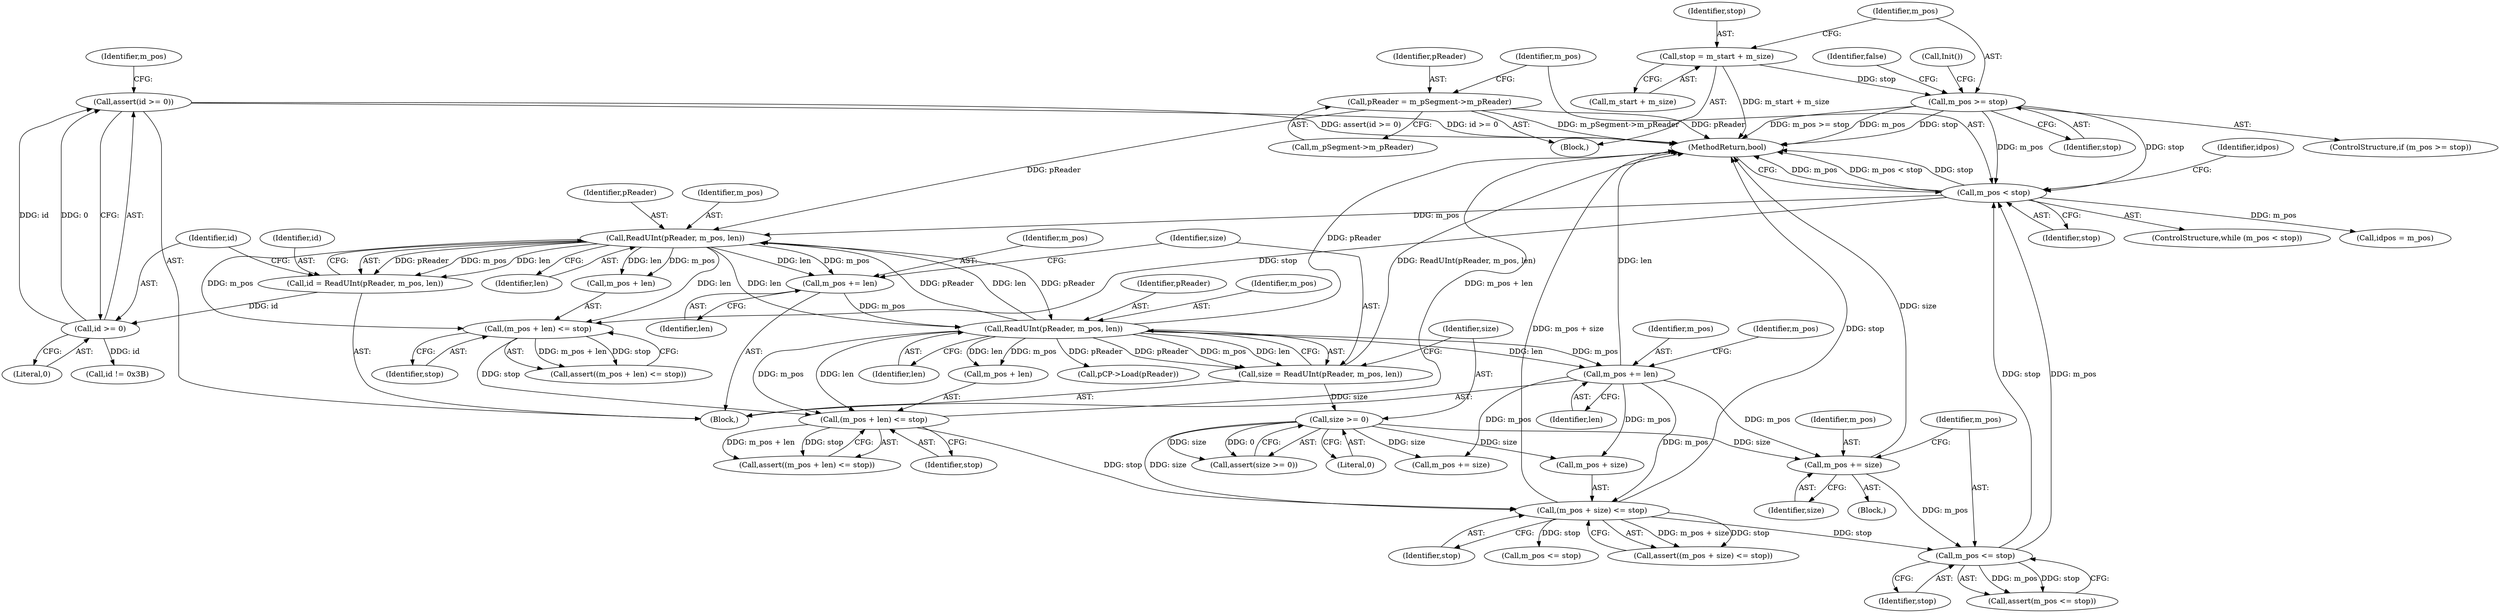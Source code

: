 digraph "1_Android_cc274e2abe8b2a6698a5c47d8aa4bb45f1f9538d_29@API" {
"1000145" [label="(Call,assert(id >= 0))"];
"1000146" [label="(Call,id >= 0)"];
"1000139" [label="(Call,id = ReadUInt(pReader, m_pos, len))"];
"1000141" [label="(Call,ReadUInt(pReader, m_pos, len))"];
"1000161" [label="(Call,ReadUInt(pReader, m_pos, len))"];
"1000155" [label="(Call,m_pos += len)"];
"1000123" [label="(Call,pReader = m_pSegment->m_pReader)"];
"1000129" [label="(Call,m_pos < stop)"];
"1000193" [label="(Call,m_pos <= stop)"];
"1000189" [label="(Call,m_pos += size)"];
"1000166" [label="(Call,size >= 0)"];
"1000159" [label="(Call,size = ReadUInt(pReader, m_pos, len))"];
"1000175" [label="(Call,m_pos += len)"];
"1000179" [label="(Call,(m_pos + size) <= stop)"];
"1000170" [label="(Call,(m_pos + len) <= stop)"];
"1000150" [label="(Call,(m_pos + len) <= stop)"];
"1000117" [label="(Call,m_pos >= stop)"];
"1000111" [label="(Call,stop = m_start + m_size)"];
"1000121" [label="(Identifier,false)"];
"1000160" [label="(Identifier,size)"];
"1000193" [label="(Call,m_pos <= stop)"];
"1000195" [label="(Identifier,stop)"];
"1000122" [label="(Call,Init())"];
"1000185" [label="(Call,id != 0x3B)"];
"1000228" [label="(Call,pCP->Load(pReader))"];
"1000157" [label="(Identifier,len)"];
"1000151" [label="(Call,m_pos + len)"];
"1000124" [label="(Identifier,pReader)"];
"1000179" [label="(Call,(m_pos + size) <= stop)"];
"1000147" [label="(Identifier,id)"];
"1000148" [label="(Literal,0)"];
"1000183" [label="(Identifier,stop)"];
"1000178" [label="(Call,assert((m_pos + size) <= stop))"];
"1000145" [label="(Call,assert(id >= 0))"];
"1000113" [label="(Call,m_start + m_size)"];
"1000132" [label="(Block,)"];
"1000234" [label="(Call,m_pos += size)"];
"1000130" [label="(Identifier,m_pos)"];
"1000177" [label="(Identifier,len)"];
"1000146" [label="(Call,id >= 0)"];
"1000164" [label="(Identifier,len)"];
"1000140" [label="(Identifier,id)"];
"1000168" [label="(Literal,0)"];
"1000180" [label="(Call,m_pos + size)"];
"1000162" [label="(Identifier,pReader)"];
"1000171" [label="(Call,m_pos + len)"];
"1000169" [label="(Call,assert((m_pos + len) <= stop))"];
"1000194" [label="(Identifier,m_pos)"];
"1000129" [label="(Call,m_pos < stop)"];
"1000175" [label="(Call,m_pos += len)"];
"1000131" [label="(Identifier,stop)"];
"1000176" [label="(Identifier,m_pos)"];
"1000238" [label="(Call,m_pos <= stop)"];
"1000161" [label="(Call,ReadUInt(pReader, m_pos, len))"];
"1000116" [label="(ControlStructure,if (m_pos >= stop))"];
"1000135" [label="(Identifier,idpos)"];
"1000118" [label="(Identifier,m_pos)"];
"1000112" [label="(Identifier,stop)"];
"1000150" [label="(Call,(m_pos + len) <= stop)"];
"1000156" [label="(Identifier,m_pos)"];
"1000111" [label="(Call,stop = m_start + m_size)"];
"1000174" [label="(Identifier,stop)"];
"1000188" [label="(Block,)"];
"1000181" [label="(Identifier,m_pos)"];
"1000144" [label="(Identifier,len)"];
"1000149" [label="(Call,assert((m_pos + len) <= stop))"];
"1000119" [label="(Identifier,stop)"];
"1000159" [label="(Call,size = ReadUInt(pReader, m_pos, len))"];
"1000142" [label="(Identifier,pReader)"];
"1000139" [label="(Call,id = ReadUInt(pReader, m_pos, len))"];
"1000117" [label="(Call,m_pos >= stop)"];
"1000163" [label="(Identifier,m_pos)"];
"1000109" [label="(Block,)"];
"1000154" [label="(Identifier,stop)"];
"1000155" [label="(Call,m_pos += len)"];
"1000123" [label="(Call,pReader = m_pSegment->m_pReader)"];
"1000152" [label="(Identifier,m_pos)"];
"1000141" [label="(Call,ReadUInt(pReader, m_pos, len))"];
"1000166" [label="(Call,size >= 0)"];
"1000167" [label="(Identifier,size)"];
"1000243" [label="(MethodReturn,bool)"];
"1000165" [label="(Call,assert(size >= 0))"];
"1000143" [label="(Identifier,m_pos)"];
"1000125" [label="(Call,m_pSegment->m_pReader)"];
"1000189" [label="(Call,m_pos += size)"];
"1000191" [label="(Identifier,size)"];
"1000170" [label="(Call,(m_pos + len) <= stop)"];
"1000128" [label="(ControlStructure,while (m_pos < stop))"];
"1000190" [label="(Identifier,m_pos)"];
"1000192" [label="(Call,assert(m_pos <= stop))"];
"1000134" [label="(Call,idpos = m_pos)"];
"1000145" -> "1000132"  [label="AST: "];
"1000145" -> "1000146"  [label="CFG: "];
"1000146" -> "1000145"  [label="AST: "];
"1000152" -> "1000145"  [label="CFG: "];
"1000145" -> "1000243"  [label="DDG: assert(id >= 0)"];
"1000145" -> "1000243"  [label="DDG: id >= 0"];
"1000146" -> "1000145"  [label="DDG: id"];
"1000146" -> "1000145"  [label="DDG: 0"];
"1000146" -> "1000148"  [label="CFG: "];
"1000147" -> "1000146"  [label="AST: "];
"1000148" -> "1000146"  [label="AST: "];
"1000139" -> "1000146"  [label="DDG: id"];
"1000146" -> "1000185"  [label="DDG: id"];
"1000139" -> "1000132"  [label="AST: "];
"1000139" -> "1000141"  [label="CFG: "];
"1000140" -> "1000139"  [label="AST: "];
"1000141" -> "1000139"  [label="AST: "];
"1000147" -> "1000139"  [label="CFG: "];
"1000141" -> "1000139"  [label="DDG: pReader"];
"1000141" -> "1000139"  [label="DDG: m_pos"];
"1000141" -> "1000139"  [label="DDG: len"];
"1000141" -> "1000144"  [label="CFG: "];
"1000142" -> "1000141"  [label="AST: "];
"1000143" -> "1000141"  [label="AST: "];
"1000144" -> "1000141"  [label="AST: "];
"1000161" -> "1000141"  [label="DDG: pReader"];
"1000161" -> "1000141"  [label="DDG: len"];
"1000123" -> "1000141"  [label="DDG: pReader"];
"1000129" -> "1000141"  [label="DDG: m_pos"];
"1000141" -> "1000150"  [label="DDG: m_pos"];
"1000141" -> "1000150"  [label="DDG: len"];
"1000141" -> "1000151"  [label="DDG: m_pos"];
"1000141" -> "1000151"  [label="DDG: len"];
"1000141" -> "1000155"  [label="DDG: len"];
"1000141" -> "1000155"  [label="DDG: m_pos"];
"1000141" -> "1000161"  [label="DDG: pReader"];
"1000141" -> "1000161"  [label="DDG: len"];
"1000161" -> "1000159"  [label="AST: "];
"1000161" -> "1000164"  [label="CFG: "];
"1000162" -> "1000161"  [label="AST: "];
"1000163" -> "1000161"  [label="AST: "];
"1000164" -> "1000161"  [label="AST: "];
"1000159" -> "1000161"  [label="CFG: "];
"1000161" -> "1000243"  [label="DDG: pReader"];
"1000161" -> "1000159"  [label="DDG: pReader"];
"1000161" -> "1000159"  [label="DDG: m_pos"];
"1000161" -> "1000159"  [label="DDG: len"];
"1000155" -> "1000161"  [label="DDG: m_pos"];
"1000161" -> "1000170"  [label="DDG: m_pos"];
"1000161" -> "1000170"  [label="DDG: len"];
"1000161" -> "1000171"  [label="DDG: m_pos"];
"1000161" -> "1000171"  [label="DDG: len"];
"1000161" -> "1000175"  [label="DDG: len"];
"1000161" -> "1000175"  [label="DDG: m_pos"];
"1000161" -> "1000228"  [label="DDG: pReader"];
"1000155" -> "1000132"  [label="AST: "];
"1000155" -> "1000157"  [label="CFG: "];
"1000156" -> "1000155"  [label="AST: "];
"1000157" -> "1000155"  [label="AST: "];
"1000160" -> "1000155"  [label="CFG: "];
"1000123" -> "1000109"  [label="AST: "];
"1000123" -> "1000125"  [label="CFG: "];
"1000124" -> "1000123"  [label="AST: "];
"1000125" -> "1000123"  [label="AST: "];
"1000130" -> "1000123"  [label="CFG: "];
"1000123" -> "1000243"  [label="DDG: m_pSegment->m_pReader"];
"1000123" -> "1000243"  [label="DDG: pReader"];
"1000129" -> "1000128"  [label="AST: "];
"1000129" -> "1000131"  [label="CFG: "];
"1000130" -> "1000129"  [label="AST: "];
"1000131" -> "1000129"  [label="AST: "];
"1000135" -> "1000129"  [label="CFG: "];
"1000243" -> "1000129"  [label="CFG: "];
"1000129" -> "1000243"  [label="DDG: m_pos"];
"1000129" -> "1000243"  [label="DDG: m_pos < stop"];
"1000129" -> "1000243"  [label="DDG: stop"];
"1000193" -> "1000129"  [label="DDG: m_pos"];
"1000193" -> "1000129"  [label="DDG: stop"];
"1000117" -> "1000129"  [label="DDG: m_pos"];
"1000117" -> "1000129"  [label="DDG: stop"];
"1000129" -> "1000134"  [label="DDG: m_pos"];
"1000129" -> "1000150"  [label="DDG: stop"];
"1000193" -> "1000192"  [label="AST: "];
"1000193" -> "1000195"  [label="CFG: "];
"1000194" -> "1000193"  [label="AST: "];
"1000195" -> "1000193"  [label="AST: "];
"1000192" -> "1000193"  [label="CFG: "];
"1000193" -> "1000192"  [label="DDG: m_pos"];
"1000193" -> "1000192"  [label="DDG: stop"];
"1000189" -> "1000193"  [label="DDG: m_pos"];
"1000179" -> "1000193"  [label="DDG: stop"];
"1000189" -> "1000188"  [label="AST: "];
"1000189" -> "1000191"  [label="CFG: "];
"1000190" -> "1000189"  [label="AST: "];
"1000191" -> "1000189"  [label="AST: "];
"1000194" -> "1000189"  [label="CFG: "];
"1000189" -> "1000243"  [label="DDG: size"];
"1000166" -> "1000189"  [label="DDG: size"];
"1000175" -> "1000189"  [label="DDG: m_pos"];
"1000166" -> "1000165"  [label="AST: "];
"1000166" -> "1000168"  [label="CFG: "];
"1000167" -> "1000166"  [label="AST: "];
"1000168" -> "1000166"  [label="AST: "];
"1000165" -> "1000166"  [label="CFG: "];
"1000166" -> "1000165"  [label="DDG: size"];
"1000166" -> "1000165"  [label="DDG: 0"];
"1000159" -> "1000166"  [label="DDG: size"];
"1000166" -> "1000179"  [label="DDG: size"];
"1000166" -> "1000180"  [label="DDG: size"];
"1000166" -> "1000234"  [label="DDG: size"];
"1000159" -> "1000132"  [label="AST: "];
"1000160" -> "1000159"  [label="AST: "];
"1000167" -> "1000159"  [label="CFG: "];
"1000159" -> "1000243"  [label="DDG: ReadUInt(pReader, m_pos, len)"];
"1000175" -> "1000132"  [label="AST: "];
"1000175" -> "1000177"  [label="CFG: "];
"1000176" -> "1000175"  [label="AST: "];
"1000177" -> "1000175"  [label="AST: "];
"1000181" -> "1000175"  [label="CFG: "];
"1000175" -> "1000243"  [label="DDG: len"];
"1000175" -> "1000179"  [label="DDG: m_pos"];
"1000175" -> "1000180"  [label="DDG: m_pos"];
"1000175" -> "1000234"  [label="DDG: m_pos"];
"1000179" -> "1000178"  [label="AST: "];
"1000179" -> "1000183"  [label="CFG: "];
"1000180" -> "1000179"  [label="AST: "];
"1000183" -> "1000179"  [label="AST: "];
"1000178" -> "1000179"  [label="CFG: "];
"1000179" -> "1000243"  [label="DDG: m_pos + size"];
"1000179" -> "1000243"  [label="DDG: stop"];
"1000179" -> "1000178"  [label="DDG: m_pos + size"];
"1000179" -> "1000178"  [label="DDG: stop"];
"1000170" -> "1000179"  [label="DDG: stop"];
"1000179" -> "1000238"  [label="DDG: stop"];
"1000170" -> "1000169"  [label="AST: "];
"1000170" -> "1000174"  [label="CFG: "];
"1000171" -> "1000170"  [label="AST: "];
"1000174" -> "1000170"  [label="AST: "];
"1000169" -> "1000170"  [label="CFG: "];
"1000170" -> "1000243"  [label="DDG: m_pos + len"];
"1000170" -> "1000169"  [label="DDG: m_pos + len"];
"1000170" -> "1000169"  [label="DDG: stop"];
"1000150" -> "1000170"  [label="DDG: stop"];
"1000150" -> "1000149"  [label="AST: "];
"1000150" -> "1000154"  [label="CFG: "];
"1000151" -> "1000150"  [label="AST: "];
"1000154" -> "1000150"  [label="AST: "];
"1000149" -> "1000150"  [label="CFG: "];
"1000150" -> "1000149"  [label="DDG: m_pos + len"];
"1000150" -> "1000149"  [label="DDG: stop"];
"1000117" -> "1000116"  [label="AST: "];
"1000117" -> "1000119"  [label="CFG: "];
"1000118" -> "1000117"  [label="AST: "];
"1000119" -> "1000117"  [label="AST: "];
"1000121" -> "1000117"  [label="CFG: "];
"1000122" -> "1000117"  [label="CFG: "];
"1000117" -> "1000243"  [label="DDG: stop"];
"1000117" -> "1000243"  [label="DDG: m_pos >= stop"];
"1000117" -> "1000243"  [label="DDG: m_pos"];
"1000111" -> "1000117"  [label="DDG: stop"];
"1000111" -> "1000109"  [label="AST: "];
"1000111" -> "1000113"  [label="CFG: "];
"1000112" -> "1000111"  [label="AST: "];
"1000113" -> "1000111"  [label="AST: "];
"1000118" -> "1000111"  [label="CFG: "];
"1000111" -> "1000243"  [label="DDG: m_start + m_size"];
}
